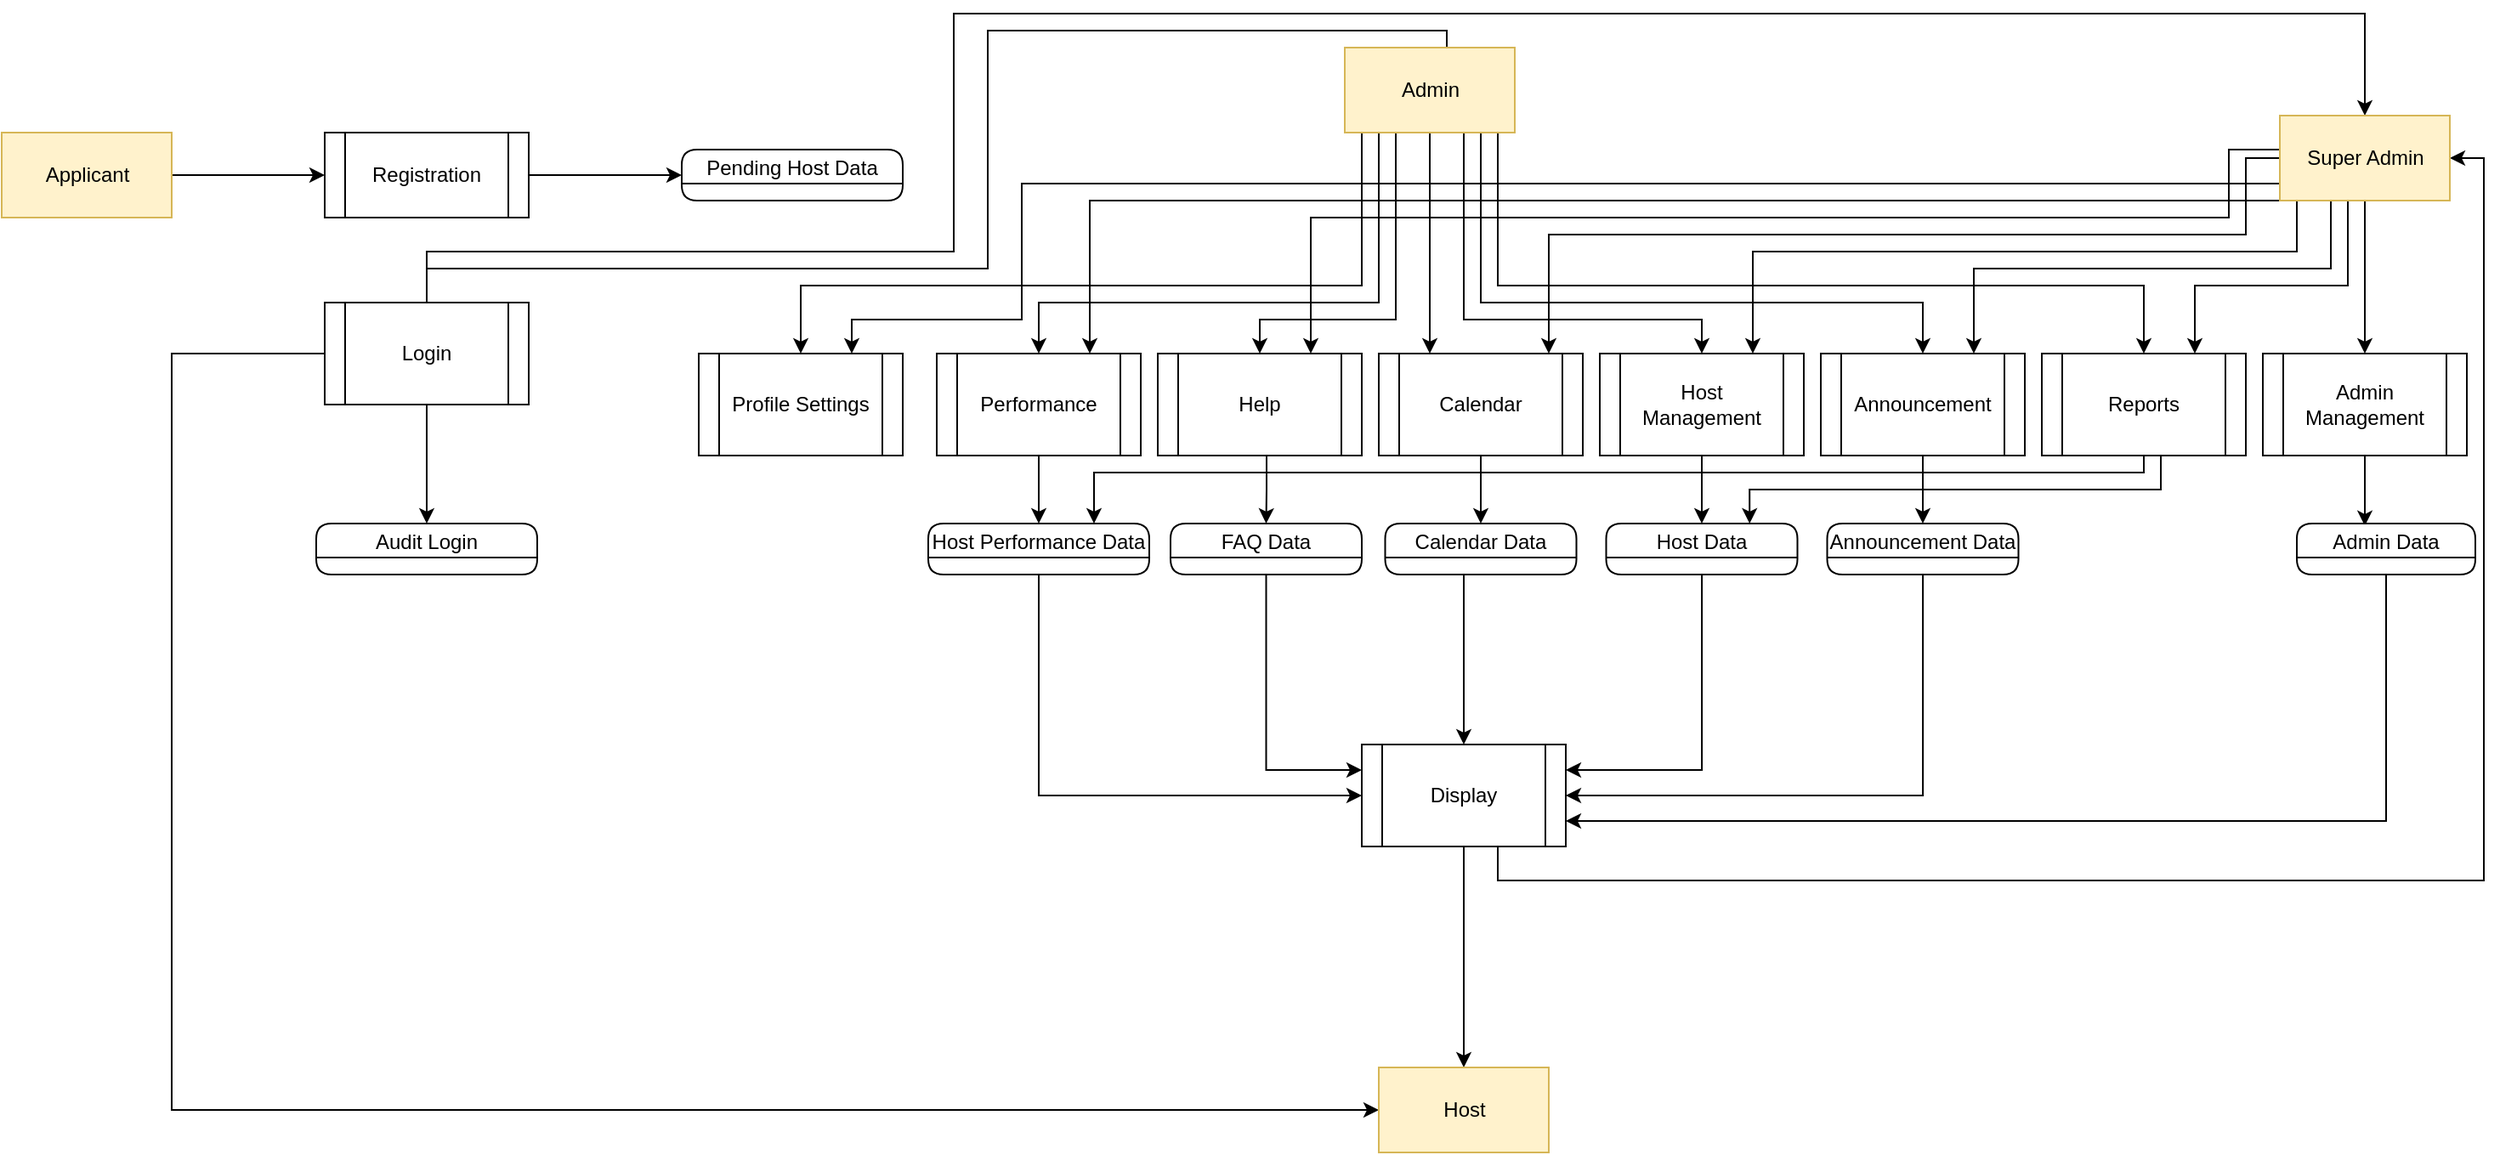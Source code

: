 <mxfile version="20.4.1" type="github">
  <diagram id="y0n-7LMCv3FKrw9qtX-e" name="Page-1">
    <mxGraphModel dx="1298" dy="695" grid="1" gridSize="10" guides="1" tooltips="1" connect="1" arrows="1" fold="1" page="1" pageScale="1" pageWidth="1700" pageHeight="1100" math="0" shadow="0">
      <root>
        <mxCell id="0" />
        <mxCell id="1" parent="0" />
        <mxCell id="8VUWCOIowGorcXHwF0OQ-40" style="edgeStyle=orthogonalEdgeStyle;rounded=0;orthogonalLoop=1;jettySize=auto;html=1;entryX=0.5;entryY=0;entryDx=0;entryDy=0;" edge="1" parent="1" source="8VUWCOIowGorcXHwF0OQ-2" target="8VUWCOIowGorcXHwF0OQ-12">
          <mxGeometry relative="1" as="geometry" />
        </mxCell>
        <mxCell id="8VUWCOIowGorcXHwF0OQ-73" style="edgeStyle=orthogonalEdgeStyle;rounded=0;orthogonalLoop=1;jettySize=auto;html=1;entryX=1;entryY=0.5;entryDx=0;entryDy=0;" edge="1" parent="1" source="8VUWCOIowGorcXHwF0OQ-2" target="8VUWCOIowGorcXHwF0OQ-11">
          <mxGeometry relative="1" as="geometry">
            <Array as="points">
              <mxPoint x="920" y="520" />
              <mxPoint x="1500" y="520" />
              <mxPoint x="1500" y="95" />
            </Array>
          </mxGeometry>
        </mxCell>
        <mxCell id="8VUWCOIowGorcXHwF0OQ-2" value="Display" style="shape=process;whiteSpace=wrap;html=1;backgroundOutline=1;" vertex="1" parent="1">
          <mxGeometry x="840" y="440" width="120" height="60" as="geometry" />
        </mxCell>
        <mxCell id="8VUWCOIowGorcXHwF0OQ-33" style="edgeStyle=orthogonalEdgeStyle;rounded=0;orthogonalLoop=1;jettySize=auto;html=1;entryX=0;entryY=0.5;entryDx=0;entryDy=0;" edge="1" parent="1" source="8VUWCOIowGorcXHwF0OQ-3" target="8VUWCOIowGorcXHwF0OQ-32">
          <mxGeometry relative="1" as="geometry" />
        </mxCell>
        <mxCell id="8VUWCOIowGorcXHwF0OQ-3" value="Registration" style="shape=process;whiteSpace=wrap;html=1;backgroundOutline=1;" vertex="1" parent="1">
          <mxGeometry x="230" y="80" width="120" height="50" as="geometry" />
        </mxCell>
        <mxCell id="8VUWCOIowGorcXHwF0OQ-16" style="edgeStyle=orthogonalEdgeStyle;rounded=0;orthogonalLoop=1;jettySize=auto;html=1;" edge="1" parent="1" source="8VUWCOIowGorcXHwF0OQ-4" target="8VUWCOIowGorcXHwF0OQ-12">
          <mxGeometry relative="1" as="geometry">
            <Array as="points">
              <mxPoint x="140" y="210" />
              <mxPoint x="140" y="655" />
            </Array>
          </mxGeometry>
        </mxCell>
        <mxCell id="8VUWCOIowGorcXHwF0OQ-18" style="edgeStyle=orthogonalEdgeStyle;rounded=0;orthogonalLoop=1;jettySize=auto;html=1;entryX=0.5;entryY=0;entryDx=0;entryDy=0;" edge="1" parent="1" source="8VUWCOIowGorcXHwF0OQ-4" target="8VUWCOIowGorcXHwF0OQ-13">
          <mxGeometry relative="1" as="geometry" />
        </mxCell>
        <mxCell id="8VUWCOIowGorcXHwF0OQ-19" style="edgeStyle=orthogonalEdgeStyle;rounded=0;orthogonalLoop=1;jettySize=auto;html=1;entryX=0.5;entryY=0;entryDx=0;entryDy=0;" edge="1" parent="1" source="8VUWCOIowGorcXHwF0OQ-4" target="8VUWCOIowGorcXHwF0OQ-10">
          <mxGeometry relative="1" as="geometry">
            <Array as="points">
              <mxPoint x="290" y="160" />
              <mxPoint x="620" y="160" />
              <mxPoint x="620" y="20" />
              <mxPoint x="890" y="20" />
              <mxPoint x="890" y="60" />
            </Array>
          </mxGeometry>
        </mxCell>
        <mxCell id="8VUWCOIowGorcXHwF0OQ-21" style="edgeStyle=orthogonalEdgeStyle;rounded=0;orthogonalLoop=1;jettySize=auto;html=1;entryX=0.5;entryY=0;entryDx=0;entryDy=0;" edge="1" parent="1" source="8VUWCOIowGorcXHwF0OQ-4" target="8VUWCOIowGorcXHwF0OQ-11">
          <mxGeometry relative="1" as="geometry">
            <Array as="points">
              <mxPoint x="290" y="150" />
              <mxPoint x="600" y="150" />
              <mxPoint x="600" y="10" />
              <mxPoint x="1430" y="10" />
            </Array>
          </mxGeometry>
        </mxCell>
        <mxCell id="8VUWCOIowGorcXHwF0OQ-4" value="Login " style="shape=process;whiteSpace=wrap;html=1;backgroundOutline=1;" vertex="1" parent="1">
          <mxGeometry x="230" y="180" width="120" height="60" as="geometry" />
        </mxCell>
        <mxCell id="8VUWCOIowGorcXHwF0OQ-51" style="edgeStyle=orthogonalEdgeStyle;rounded=0;orthogonalLoop=1;jettySize=auto;html=1;entryX=0;entryY=0.5;entryDx=0;entryDy=0;" edge="1" parent="1" source="8VUWCOIowGorcXHwF0OQ-5" target="8VUWCOIowGorcXHwF0OQ-2">
          <mxGeometry relative="1" as="geometry">
            <Array as="points">
              <mxPoint x="650" y="470" />
            </Array>
          </mxGeometry>
        </mxCell>
        <mxCell id="8VUWCOIowGorcXHwF0OQ-5" value="Host Performance Data" style="swimlane;fontStyle=0;childLayout=stackLayout;horizontal=1;startSize=20;fillColor=#ffffff;horizontalStack=0;resizeParent=1;resizeParentMax=0;resizeLast=0;collapsible=0;marginBottom=0;swimlaneFillColor=#ffffff;rounded=1;" vertex="1" parent="1">
          <mxGeometry x="585" y="310" width="130" height="30" as="geometry" />
        </mxCell>
        <mxCell id="8VUWCOIowGorcXHwF0OQ-8" style="edgeStyle=orthogonalEdgeStyle;rounded=0;orthogonalLoop=1;jettySize=auto;html=1;entryX=0;entryY=0.5;entryDx=0;entryDy=0;" edge="1" parent="1" source="8VUWCOIowGorcXHwF0OQ-7" target="8VUWCOIowGorcXHwF0OQ-3">
          <mxGeometry relative="1" as="geometry" />
        </mxCell>
        <mxCell id="8VUWCOIowGorcXHwF0OQ-7" value="Applicant" style="html=1;dashed=0;whitespace=wrap;rounded=0;fillColor=#fff2cc;strokeColor=#d6b656;" vertex="1" parent="1">
          <mxGeometry x="40" y="80" width="100" height="50" as="geometry" />
        </mxCell>
        <mxCell id="8VUWCOIowGorcXHwF0OQ-41" style="edgeStyle=orthogonalEdgeStyle;rounded=0;orthogonalLoop=1;jettySize=auto;html=1;" edge="1" parent="1" source="8VUWCOIowGorcXHwF0OQ-10" target="8VUWCOIowGorcXHwF0OQ-22">
          <mxGeometry relative="1" as="geometry">
            <Array as="points">
              <mxPoint x="840" y="170" />
              <mxPoint x="510" y="170" />
            </Array>
          </mxGeometry>
        </mxCell>
        <mxCell id="8VUWCOIowGorcXHwF0OQ-42" style="edgeStyle=orthogonalEdgeStyle;rounded=0;orthogonalLoop=1;jettySize=auto;html=1;" edge="1" parent="1" source="8VUWCOIowGorcXHwF0OQ-10" target="8VUWCOIowGorcXHwF0OQ-23">
          <mxGeometry relative="1" as="geometry">
            <Array as="points">
              <mxPoint x="850" y="180" />
              <mxPoint x="650" y="180" />
            </Array>
          </mxGeometry>
        </mxCell>
        <mxCell id="8VUWCOIowGorcXHwF0OQ-43" style="edgeStyle=orthogonalEdgeStyle;rounded=0;orthogonalLoop=1;jettySize=auto;html=1;" edge="1" parent="1" source="8VUWCOIowGorcXHwF0OQ-10" target="8VUWCOIowGorcXHwF0OQ-24">
          <mxGeometry relative="1" as="geometry">
            <Array as="points">
              <mxPoint x="860" y="190" />
              <mxPoint x="780" y="190" />
            </Array>
          </mxGeometry>
        </mxCell>
        <mxCell id="8VUWCOIowGorcXHwF0OQ-44" style="edgeStyle=orthogonalEdgeStyle;rounded=0;orthogonalLoop=1;jettySize=auto;html=1;entryX=0.25;entryY=0;entryDx=0;entryDy=0;" edge="1" parent="1" source="8VUWCOIowGorcXHwF0OQ-10" target="8VUWCOIowGorcXHwF0OQ-25">
          <mxGeometry relative="1" as="geometry">
            <Array as="points" />
          </mxGeometry>
        </mxCell>
        <mxCell id="8VUWCOIowGorcXHwF0OQ-45" style="edgeStyle=orthogonalEdgeStyle;rounded=0;orthogonalLoop=1;jettySize=auto;html=1;entryX=0.5;entryY=0;entryDx=0;entryDy=0;" edge="1" parent="1" source="8VUWCOIowGorcXHwF0OQ-10" target="8VUWCOIowGorcXHwF0OQ-26">
          <mxGeometry relative="1" as="geometry">
            <Array as="points">
              <mxPoint x="900" y="190" />
              <mxPoint x="1040" y="190" />
            </Array>
          </mxGeometry>
        </mxCell>
        <mxCell id="8VUWCOIowGorcXHwF0OQ-46" style="edgeStyle=orthogonalEdgeStyle;rounded=0;orthogonalLoop=1;jettySize=auto;html=1;" edge="1" parent="1" source="8VUWCOIowGorcXHwF0OQ-10" target="8VUWCOIowGorcXHwF0OQ-27">
          <mxGeometry relative="1" as="geometry">
            <Array as="points">
              <mxPoint x="910" y="180" />
              <mxPoint x="1170" y="180" />
            </Array>
          </mxGeometry>
        </mxCell>
        <mxCell id="8VUWCOIowGorcXHwF0OQ-47" style="edgeStyle=orthogonalEdgeStyle;rounded=0;orthogonalLoop=1;jettySize=auto;html=1;" edge="1" parent="1" source="8VUWCOIowGorcXHwF0OQ-10" target="8VUWCOIowGorcXHwF0OQ-28">
          <mxGeometry relative="1" as="geometry">
            <Array as="points">
              <mxPoint x="920" y="170" />
              <mxPoint x="1300" y="170" />
            </Array>
          </mxGeometry>
        </mxCell>
        <mxCell id="8VUWCOIowGorcXHwF0OQ-10" value="Admin" style="html=1;dashed=0;whitespace=wrap;rounded=0;fillColor=#fff2cc;strokeColor=#d6b656;" vertex="1" parent="1">
          <mxGeometry x="830" y="30" width="100" height="50" as="geometry" />
        </mxCell>
        <mxCell id="8VUWCOIowGorcXHwF0OQ-49" style="edgeStyle=orthogonalEdgeStyle;rounded=0;orthogonalLoop=1;jettySize=auto;html=1;entryX=0.5;entryY=0;entryDx=0;entryDy=0;" edge="1" parent="1" source="8VUWCOIowGorcXHwF0OQ-11" target="8VUWCOIowGorcXHwF0OQ-31">
          <mxGeometry relative="1" as="geometry">
            <mxPoint x="1430" y="200" as="targetPoint" />
          </mxGeometry>
        </mxCell>
        <mxCell id="8VUWCOIowGorcXHwF0OQ-50" style="edgeStyle=orthogonalEdgeStyle;rounded=0;orthogonalLoop=1;jettySize=auto;html=1;entryX=0.75;entryY=0;entryDx=0;entryDy=0;" edge="1" parent="1" source="8VUWCOIowGorcXHwF0OQ-11" target="8VUWCOIowGorcXHwF0OQ-28">
          <mxGeometry relative="1" as="geometry">
            <Array as="points">
              <mxPoint x="1420" y="170" />
              <mxPoint x="1330" y="170" />
            </Array>
          </mxGeometry>
        </mxCell>
        <mxCell id="8VUWCOIowGorcXHwF0OQ-63" style="edgeStyle=orthogonalEdgeStyle;rounded=0;orthogonalLoop=1;jettySize=auto;html=1;entryX=0.75;entryY=0;entryDx=0;entryDy=0;" edge="1" parent="1" source="8VUWCOIowGorcXHwF0OQ-11" target="8VUWCOIowGorcXHwF0OQ-27">
          <mxGeometry relative="1" as="geometry">
            <Array as="points">
              <mxPoint x="1410" y="160" />
              <mxPoint x="1200" y="160" />
            </Array>
          </mxGeometry>
        </mxCell>
        <mxCell id="8VUWCOIowGorcXHwF0OQ-64" style="edgeStyle=orthogonalEdgeStyle;rounded=0;orthogonalLoop=1;jettySize=auto;html=1;entryX=0.75;entryY=0;entryDx=0;entryDy=0;" edge="1" parent="1" source="8VUWCOIowGorcXHwF0OQ-11" target="8VUWCOIowGorcXHwF0OQ-26">
          <mxGeometry relative="1" as="geometry">
            <Array as="points">
              <mxPoint x="1390" y="150" />
              <mxPoint x="1070" y="150" />
            </Array>
          </mxGeometry>
        </mxCell>
        <mxCell id="8VUWCOIowGorcXHwF0OQ-66" style="edgeStyle=orthogonalEdgeStyle;rounded=0;orthogonalLoop=1;jettySize=auto;html=1;" edge="1" parent="1" source="8VUWCOIowGorcXHwF0OQ-11" target="8VUWCOIowGorcXHwF0OQ-25">
          <mxGeometry relative="1" as="geometry">
            <Array as="points">
              <mxPoint x="1360" y="95" />
              <mxPoint x="1360" y="140" />
              <mxPoint x="950" y="140" />
            </Array>
          </mxGeometry>
        </mxCell>
        <mxCell id="8VUWCOIowGorcXHwF0OQ-67" style="edgeStyle=orthogonalEdgeStyle;rounded=0;orthogonalLoop=1;jettySize=auto;html=1;entryX=0.75;entryY=0;entryDx=0;entryDy=0;" edge="1" parent="1" source="8VUWCOIowGorcXHwF0OQ-11" target="8VUWCOIowGorcXHwF0OQ-24">
          <mxGeometry relative="1" as="geometry">
            <Array as="points">
              <mxPoint x="1350" y="90" />
              <mxPoint x="1350" y="130" />
              <mxPoint x="810" y="130" />
            </Array>
          </mxGeometry>
        </mxCell>
        <mxCell id="8VUWCOIowGorcXHwF0OQ-68" style="edgeStyle=orthogonalEdgeStyle;rounded=0;orthogonalLoop=1;jettySize=auto;html=1;entryX=0.75;entryY=0;entryDx=0;entryDy=0;" edge="1" parent="1" source="8VUWCOIowGorcXHwF0OQ-11" target="8VUWCOIowGorcXHwF0OQ-23">
          <mxGeometry relative="1" as="geometry">
            <mxPoint x="830.0" y="190" as="targetPoint" />
            <Array as="points">
              <mxPoint x="680" y="120" />
            </Array>
          </mxGeometry>
        </mxCell>
        <mxCell id="8VUWCOIowGorcXHwF0OQ-69" style="edgeStyle=orthogonalEdgeStyle;rounded=0;orthogonalLoop=1;jettySize=auto;html=1;entryX=0.75;entryY=0;entryDx=0;entryDy=0;" edge="1" parent="1" source="8VUWCOIowGorcXHwF0OQ-11" target="8VUWCOIowGorcXHwF0OQ-22">
          <mxGeometry relative="1" as="geometry">
            <Array as="points">
              <mxPoint x="640" y="110" />
              <mxPoint x="640" y="190" />
              <mxPoint x="540" y="190" />
            </Array>
          </mxGeometry>
        </mxCell>
        <mxCell id="8VUWCOIowGorcXHwF0OQ-11" value="Super Admin" style="html=1;dashed=0;whitespace=wrap;rounded=0;fillColor=#fff2cc;strokeColor=#d6b656;" vertex="1" parent="1">
          <mxGeometry x="1380" y="70" width="100" height="50" as="geometry" />
        </mxCell>
        <mxCell id="8VUWCOIowGorcXHwF0OQ-12" value="Host" style="html=1;dashed=0;whitespace=wrap;rounded=0;fillColor=#fff2cc;strokeColor=#d6b656;" vertex="1" parent="1">
          <mxGeometry x="850" y="630" width="100" height="50" as="geometry" />
        </mxCell>
        <mxCell id="8VUWCOIowGorcXHwF0OQ-13" value="Audit Login" style="swimlane;fontStyle=0;childLayout=stackLayout;horizontal=1;startSize=20;fillColor=#ffffff;horizontalStack=0;resizeParent=1;resizeParentMax=0;resizeLast=0;collapsible=0;marginBottom=0;swimlaneFillColor=#ffffff;rounded=1;" vertex="1" parent="1">
          <mxGeometry x="225" y="310" width="130" height="30" as="geometry" />
        </mxCell>
        <mxCell id="8VUWCOIowGorcXHwF0OQ-22" value="Profile Settings" style="shape=process;whiteSpace=wrap;html=1;backgroundOutline=1;" vertex="1" parent="1">
          <mxGeometry x="450" y="210" width="120" height="60" as="geometry" />
        </mxCell>
        <mxCell id="8VUWCOIowGorcXHwF0OQ-56" style="edgeStyle=orthogonalEdgeStyle;rounded=0;orthogonalLoop=1;jettySize=auto;html=1;entryX=0.5;entryY=0;entryDx=0;entryDy=0;" edge="1" parent="1" source="8VUWCOIowGorcXHwF0OQ-23" target="8VUWCOIowGorcXHwF0OQ-5">
          <mxGeometry relative="1" as="geometry" />
        </mxCell>
        <mxCell id="8VUWCOIowGorcXHwF0OQ-23" value="Performance" style="shape=process;whiteSpace=wrap;html=1;backgroundOutline=1;" vertex="1" parent="1">
          <mxGeometry x="590" y="210" width="120" height="60" as="geometry" />
        </mxCell>
        <mxCell id="8VUWCOIowGorcXHwF0OQ-57" style="edgeStyle=orthogonalEdgeStyle;rounded=0;orthogonalLoop=1;jettySize=auto;html=1;entryX=0.5;entryY=0;entryDx=0;entryDy=0;" edge="1" parent="1" source="8VUWCOIowGorcXHwF0OQ-24" target="8VUWCOIowGorcXHwF0OQ-38">
          <mxGeometry relative="1" as="geometry">
            <Array as="points">
              <mxPoint x="784" y="290" />
              <mxPoint x="784" y="290" />
            </Array>
          </mxGeometry>
        </mxCell>
        <mxCell id="8VUWCOIowGorcXHwF0OQ-24" value="Help" style="shape=process;whiteSpace=wrap;html=1;backgroundOutline=1;" vertex="1" parent="1">
          <mxGeometry x="720" y="210" width="120" height="60" as="geometry" />
        </mxCell>
        <mxCell id="8VUWCOIowGorcXHwF0OQ-58" style="edgeStyle=orthogonalEdgeStyle;rounded=0;orthogonalLoop=1;jettySize=auto;html=1;entryX=0.5;entryY=0;entryDx=0;entryDy=0;" edge="1" parent="1" source="8VUWCOIowGorcXHwF0OQ-25" target="8VUWCOIowGorcXHwF0OQ-39">
          <mxGeometry relative="1" as="geometry" />
        </mxCell>
        <mxCell id="8VUWCOIowGorcXHwF0OQ-25" value="Calendar" style="shape=process;whiteSpace=wrap;html=1;backgroundOutline=1;" vertex="1" parent="1">
          <mxGeometry x="850" y="210" width="120" height="60" as="geometry" />
        </mxCell>
        <mxCell id="8VUWCOIowGorcXHwF0OQ-59" style="edgeStyle=orthogonalEdgeStyle;rounded=0;orthogonalLoop=1;jettySize=auto;html=1;entryX=0.5;entryY=0;entryDx=0;entryDy=0;" edge="1" parent="1" source="8VUWCOIowGorcXHwF0OQ-26" target="8VUWCOIowGorcXHwF0OQ-37">
          <mxGeometry relative="1" as="geometry" />
        </mxCell>
        <mxCell id="8VUWCOIowGorcXHwF0OQ-26" value="Host Management" style="shape=process;whiteSpace=wrap;html=1;backgroundOutline=1;" vertex="1" parent="1">
          <mxGeometry x="980" y="210" width="120" height="60" as="geometry" />
        </mxCell>
        <mxCell id="8VUWCOIowGorcXHwF0OQ-60" style="edgeStyle=orthogonalEdgeStyle;rounded=0;orthogonalLoop=1;jettySize=auto;html=1;entryX=0.5;entryY=0;entryDx=0;entryDy=0;" edge="1" parent="1" source="8VUWCOIowGorcXHwF0OQ-27" target="8VUWCOIowGorcXHwF0OQ-36">
          <mxGeometry relative="1" as="geometry" />
        </mxCell>
        <mxCell id="8VUWCOIowGorcXHwF0OQ-27" value="Announcement" style="shape=process;whiteSpace=wrap;html=1;backgroundOutline=1;" vertex="1" parent="1">
          <mxGeometry x="1110" y="210" width="120" height="60" as="geometry" />
        </mxCell>
        <mxCell id="8VUWCOIowGorcXHwF0OQ-71" style="edgeStyle=orthogonalEdgeStyle;rounded=0;orthogonalLoop=1;jettySize=auto;html=1;entryX=0.75;entryY=0;entryDx=0;entryDy=0;" edge="1" parent="1" source="8VUWCOIowGorcXHwF0OQ-28" target="8VUWCOIowGorcXHwF0OQ-5">
          <mxGeometry relative="1" as="geometry">
            <Array as="points">
              <mxPoint x="1300" y="280" />
              <mxPoint x="682" y="280" />
            </Array>
          </mxGeometry>
        </mxCell>
        <mxCell id="8VUWCOIowGorcXHwF0OQ-72" style="edgeStyle=orthogonalEdgeStyle;rounded=0;orthogonalLoop=1;jettySize=auto;html=1;entryX=0.75;entryY=0;entryDx=0;entryDy=0;" edge="1" parent="1" source="8VUWCOIowGorcXHwF0OQ-28" target="8VUWCOIowGorcXHwF0OQ-37">
          <mxGeometry relative="1" as="geometry">
            <Array as="points">
              <mxPoint x="1310" y="290" />
              <mxPoint x="1068" y="290" />
            </Array>
          </mxGeometry>
        </mxCell>
        <mxCell id="8VUWCOIowGorcXHwF0OQ-28" value="Reports" style="shape=process;whiteSpace=wrap;html=1;backgroundOutline=1;" vertex="1" parent="1">
          <mxGeometry x="1240" y="210" width="120" height="60" as="geometry" />
        </mxCell>
        <mxCell id="8VUWCOIowGorcXHwF0OQ-70" style="edgeStyle=orthogonalEdgeStyle;rounded=0;orthogonalLoop=1;jettySize=auto;html=1;entryX=0.381;entryY=0.047;entryDx=0;entryDy=0;entryPerimeter=0;" edge="1" parent="1" source="8VUWCOIowGorcXHwF0OQ-31" target="8VUWCOIowGorcXHwF0OQ-35">
          <mxGeometry relative="1" as="geometry" />
        </mxCell>
        <mxCell id="8VUWCOIowGorcXHwF0OQ-31" value="Admin Management" style="shape=process;whiteSpace=wrap;html=1;backgroundOutline=1;" vertex="1" parent="1">
          <mxGeometry x="1370" y="210" width="120" height="60" as="geometry" />
        </mxCell>
        <mxCell id="8VUWCOIowGorcXHwF0OQ-32" value="Pending Host Data" style="swimlane;fontStyle=0;childLayout=stackLayout;horizontal=1;startSize=20;fillColor=#ffffff;horizontalStack=0;resizeParent=1;resizeParentMax=0;resizeLast=0;collapsible=0;marginBottom=0;swimlaneFillColor=#ffffff;rounded=1;" vertex="1" parent="1">
          <mxGeometry x="440" y="90" width="130" height="30" as="geometry" />
        </mxCell>
        <mxCell id="8VUWCOIowGorcXHwF0OQ-62" style="edgeStyle=orthogonalEdgeStyle;rounded=0;orthogonalLoop=1;jettySize=auto;html=1;entryX=1;entryY=0.75;entryDx=0;entryDy=0;" edge="1" parent="1" source="8VUWCOIowGorcXHwF0OQ-35" target="8VUWCOIowGorcXHwF0OQ-2">
          <mxGeometry relative="1" as="geometry">
            <Array as="points">
              <mxPoint x="1443" y="485" />
            </Array>
          </mxGeometry>
        </mxCell>
        <mxCell id="8VUWCOIowGorcXHwF0OQ-35" value="Admin Data" style="swimlane;fontStyle=0;childLayout=stackLayout;horizontal=1;startSize=20;fillColor=#ffffff;horizontalStack=0;resizeParent=1;resizeParentMax=0;resizeLast=0;collapsible=0;marginBottom=0;swimlaneFillColor=#ffffff;rounded=1;" vertex="1" parent="1">
          <mxGeometry x="1390" y="310" width="105" height="30" as="geometry" />
        </mxCell>
        <mxCell id="8VUWCOIowGorcXHwF0OQ-55" style="edgeStyle=orthogonalEdgeStyle;rounded=0;orthogonalLoop=1;jettySize=auto;html=1;entryX=1;entryY=0.5;entryDx=0;entryDy=0;" edge="1" parent="1" source="8VUWCOIowGorcXHwF0OQ-36" target="8VUWCOIowGorcXHwF0OQ-2">
          <mxGeometry relative="1" as="geometry">
            <Array as="points">
              <mxPoint x="1170" y="470" />
            </Array>
          </mxGeometry>
        </mxCell>
        <mxCell id="8VUWCOIowGorcXHwF0OQ-36" value="Announcement Data" style="swimlane;fontStyle=0;childLayout=stackLayout;horizontal=1;startSize=20;fillColor=#ffffff;horizontalStack=0;resizeParent=1;resizeParentMax=0;resizeLast=0;collapsible=0;marginBottom=0;swimlaneFillColor=#ffffff;rounded=1;" vertex="1" parent="1">
          <mxGeometry x="1113.75" y="310" width="112.5" height="30" as="geometry" />
        </mxCell>
        <mxCell id="8VUWCOIowGorcXHwF0OQ-54" style="edgeStyle=orthogonalEdgeStyle;rounded=0;orthogonalLoop=1;jettySize=auto;html=1;entryX=1;entryY=0.25;entryDx=0;entryDy=0;" edge="1" parent="1" source="8VUWCOIowGorcXHwF0OQ-37" target="8VUWCOIowGorcXHwF0OQ-2">
          <mxGeometry relative="1" as="geometry">
            <Array as="points">
              <mxPoint x="1040" y="455" />
            </Array>
          </mxGeometry>
        </mxCell>
        <mxCell id="8VUWCOIowGorcXHwF0OQ-37" value="Host Data" style="swimlane;fontStyle=0;childLayout=stackLayout;horizontal=1;startSize=20;fillColor=#ffffff;horizontalStack=0;resizeParent=1;resizeParentMax=0;resizeLast=0;collapsible=0;marginBottom=0;swimlaneFillColor=#ffffff;rounded=1;" vertex="1" parent="1">
          <mxGeometry x="983.75" y="310" width="112.5" height="30" as="geometry" />
        </mxCell>
        <mxCell id="8VUWCOIowGorcXHwF0OQ-52" style="edgeStyle=orthogonalEdgeStyle;rounded=0;orthogonalLoop=1;jettySize=auto;html=1;entryX=0;entryY=0.25;entryDx=0;entryDy=0;" edge="1" parent="1" source="8VUWCOIowGorcXHwF0OQ-38" target="8VUWCOIowGorcXHwF0OQ-2">
          <mxGeometry relative="1" as="geometry" />
        </mxCell>
        <mxCell id="8VUWCOIowGorcXHwF0OQ-38" value="FAQ Data" style="swimlane;fontStyle=0;childLayout=stackLayout;horizontal=1;startSize=20;fillColor=#ffffff;horizontalStack=0;resizeParent=1;resizeParentMax=0;resizeLast=0;collapsible=0;marginBottom=0;swimlaneFillColor=#ffffff;rounded=1;" vertex="1" parent="1">
          <mxGeometry x="727.5" y="310" width="112.5" height="30" as="geometry" />
        </mxCell>
        <mxCell id="8VUWCOIowGorcXHwF0OQ-53" style="edgeStyle=orthogonalEdgeStyle;rounded=0;orthogonalLoop=1;jettySize=auto;html=1;" edge="1" parent="1" source="8VUWCOIowGorcXHwF0OQ-39" target="8VUWCOIowGorcXHwF0OQ-2">
          <mxGeometry relative="1" as="geometry">
            <Array as="points">
              <mxPoint x="900" y="370" />
              <mxPoint x="900" y="370" />
            </Array>
          </mxGeometry>
        </mxCell>
        <mxCell id="8VUWCOIowGorcXHwF0OQ-39" value="Calendar Data" style="swimlane;fontStyle=0;childLayout=stackLayout;horizontal=1;startSize=20;fillColor=#ffffff;horizontalStack=0;resizeParent=1;resizeParentMax=0;resizeLast=0;collapsible=0;marginBottom=0;swimlaneFillColor=#ffffff;rounded=1;" vertex="1" parent="1">
          <mxGeometry x="853.75" y="310" width="112.5" height="30" as="geometry" />
        </mxCell>
      </root>
    </mxGraphModel>
  </diagram>
</mxfile>
